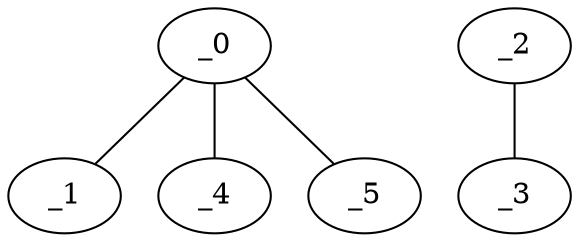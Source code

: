 graph FP1_0124 {
	_0	 [x="0.74",
		y="2.78"];
	_1	 [x="0.70852",
		y="0.808511"];
	_0 -- _1;
	_4	 [x="2.14462",
		y="2.74628"];
	_0 -- _4;
	_5	 [x="1.68962",
		y="0.90245"];
	_0 -- _5;
	_2	 [x="0.436582",
		y="1.68967"];
	_3	 [x="1.5756",
		y="1.83913"];
	_2 -- _3;
}
